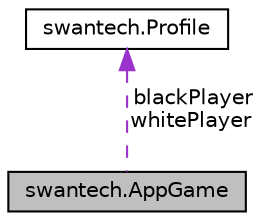 digraph "swantech.AppGame"
{
  edge [fontname="Helvetica",fontsize="10",labelfontname="Helvetica",labelfontsize="10"];
  node [fontname="Helvetica",fontsize="10",shape=record];
  Node1 [label="swantech.AppGame",height=0.2,width=0.4,color="black", fillcolor="grey75", style="filled", fontcolor="black"];
  Node2 -> Node1 [dir="back",color="darkorchid3",fontsize="10",style="dashed",label=" blackPlayer\nwhitePlayer" ,fontname="Helvetica"];
  Node2 [label="swantech.Profile",height=0.2,width=0.4,color="black", fillcolor="white", style="filled",URL="$classswantech_1_1_profile.html"];
}
